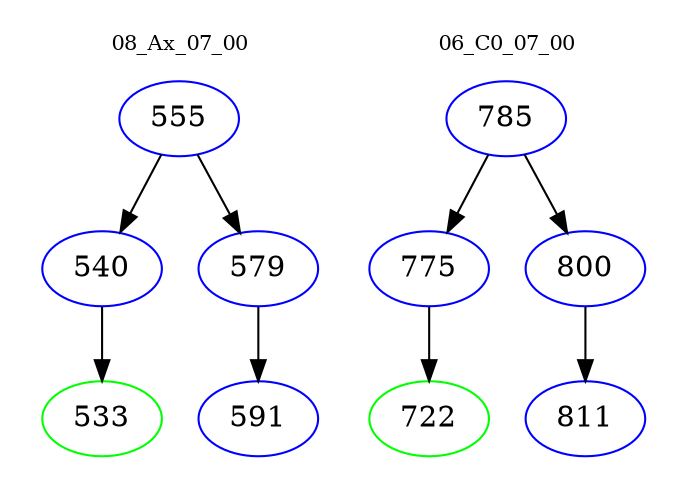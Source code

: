 digraph{
subgraph cluster_0 {
color = white
label = "08_Ax_07_00";
fontsize=10;
T0_555 [label="555", color="blue"]
T0_555 -> T0_540 [color="black"]
T0_540 [label="540", color="blue"]
T0_540 -> T0_533 [color="black"]
T0_533 [label="533", color="green"]
T0_555 -> T0_579 [color="black"]
T0_579 [label="579", color="blue"]
T0_579 -> T0_591 [color="black"]
T0_591 [label="591", color="blue"]
}
subgraph cluster_1 {
color = white
label = "06_C0_07_00";
fontsize=10;
T1_785 [label="785", color="blue"]
T1_785 -> T1_775 [color="black"]
T1_775 [label="775", color="blue"]
T1_775 -> T1_722 [color="black"]
T1_722 [label="722", color="green"]
T1_785 -> T1_800 [color="black"]
T1_800 [label="800", color="blue"]
T1_800 -> T1_811 [color="black"]
T1_811 [label="811", color="blue"]
}
}
